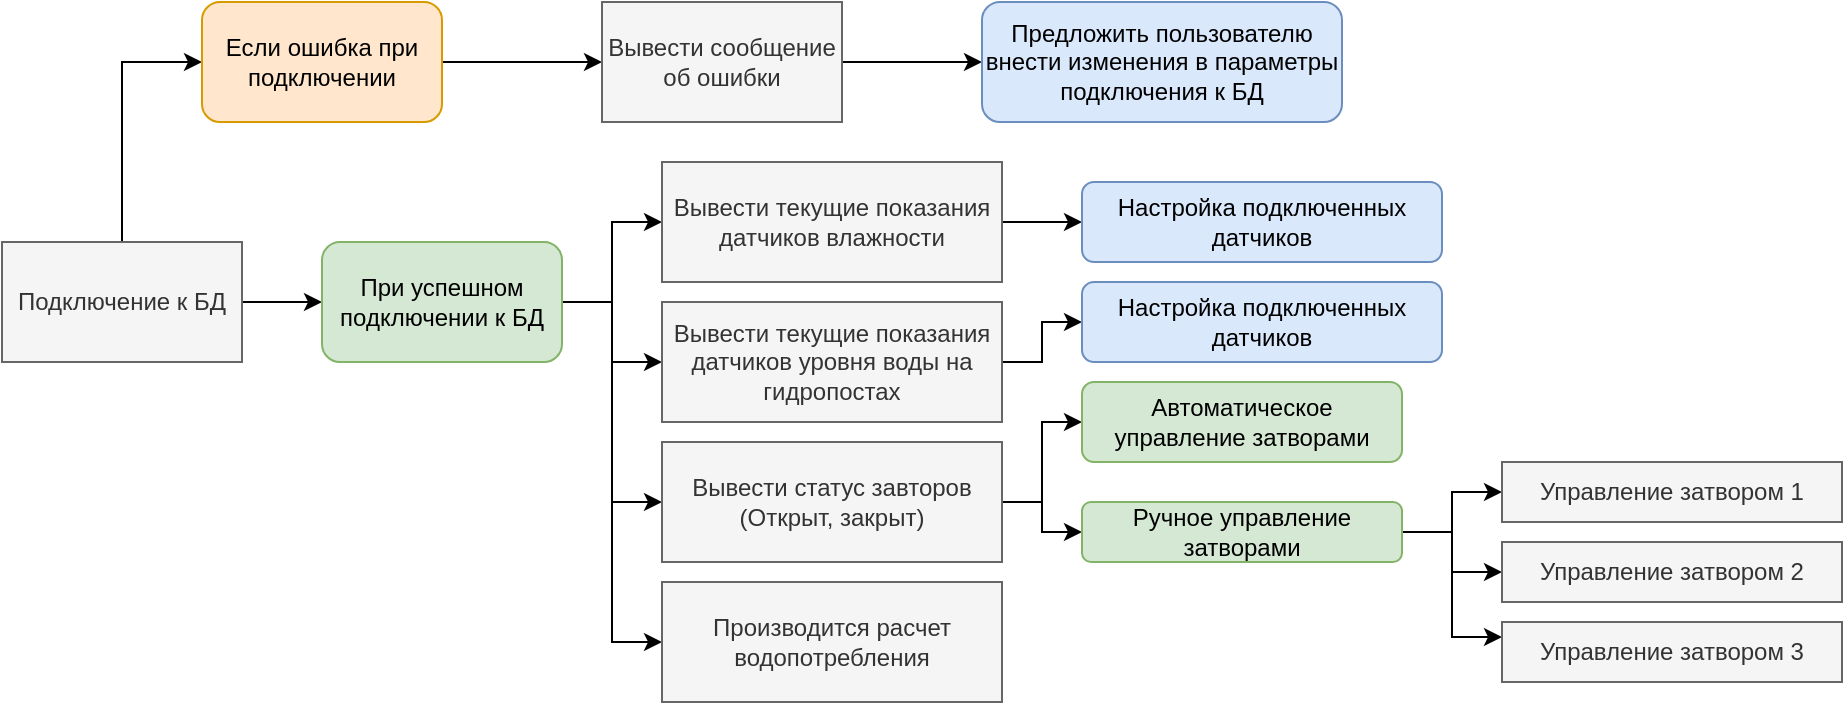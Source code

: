 <mxfile version="21.2.1" type="device">
  <diagram name="Страница 1" id="HZYVIcM374mo-EMTem6T">
    <mxGraphModel dx="823" dy="484" grid="1" gridSize="10" guides="1" tooltips="1" connect="1" arrows="1" fold="1" page="1" pageScale="1" pageWidth="2339" pageHeight="3300" math="0" shadow="0">
      <root>
        <mxCell id="0" />
        <mxCell id="1" parent="0" />
        <mxCell id="q8EaqAS9WOfPYYKV1qn3-4" style="edgeStyle=orthogonalEdgeStyle;rounded=0;orthogonalLoop=1;jettySize=auto;html=1;entryX=0;entryY=0.5;entryDx=0;entryDy=0;" edge="1" parent="1" source="q8EaqAS9WOfPYYKV1qn3-1" target="q8EaqAS9WOfPYYKV1qn3-3">
          <mxGeometry relative="1" as="geometry" />
        </mxCell>
        <mxCell id="q8EaqAS9WOfPYYKV1qn3-10" style="edgeStyle=orthogonalEdgeStyle;rounded=0;orthogonalLoop=1;jettySize=auto;html=1;exitX=1;exitY=0.5;exitDx=0;exitDy=0;" edge="1" parent="1" source="q8EaqAS9WOfPYYKV1qn3-1" target="q8EaqAS9WOfPYYKV1qn3-9">
          <mxGeometry relative="1" as="geometry" />
        </mxCell>
        <mxCell id="q8EaqAS9WOfPYYKV1qn3-1" value="Подключение к БД" style="rounded=0;whiteSpace=wrap;html=1;fillColor=#f5f5f5;fontColor=#333333;strokeColor=#666666;" vertex="1" parent="1">
          <mxGeometry x="110" y="260" width="120" height="60" as="geometry" />
        </mxCell>
        <mxCell id="q8EaqAS9WOfPYYKV1qn3-6" style="edgeStyle=orthogonalEdgeStyle;rounded=0;orthogonalLoop=1;jettySize=auto;html=1;exitX=1;exitY=0.5;exitDx=0;exitDy=0;entryX=0;entryY=0.5;entryDx=0;entryDy=0;" edge="1" parent="1" source="q8EaqAS9WOfPYYKV1qn3-3" target="q8EaqAS9WOfPYYKV1qn3-5">
          <mxGeometry relative="1" as="geometry" />
        </mxCell>
        <mxCell id="q8EaqAS9WOfPYYKV1qn3-3" value="Если ошибка при подключении" style="rounded=1;whiteSpace=wrap;html=1;fillColor=#ffe6cc;strokeColor=#d79b00;" vertex="1" parent="1">
          <mxGeometry x="210" y="140" width="120" height="60" as="geometry" />
        </mxCell>
        <mxCell id="q8EaqAS9WOfPYYKV1qn3-8" value="" style="edgeStyle=orthogonalEdgeStyle;rounded=0;orthogonalLoop=1;jettySize=auto;html=1;" edge="1" parent="1" source="q8EaqAS9WOfPYYKV1qn3-5" target="q8EaqAS9WOfPYYKV1qn3-7">
          <mxGeometry relative="1" as="geometry" />
        </mxCell>
        <mxCell id="q8EaqAS9WOfPYYKV1qn3-5" value="Вывести сообщение об ошибки" style="rounded=0;whiteSpace=wrap;html=1;fillColor=#f5f5f5;fontColor=#333333;strokeColor=#666666;" vertex="1" parent="1">
          <mxGeometry x="410" y="140" width="120" height="60" as="geometry" />
        </mxCell>
        <mxCell id="q8EaqAS9WOfPYYKV1qn3-7" value="Предложить пользователю внести изменения в параметры подключения к БД" style="rounded=1;whiteSpace=wrap;html=1;fillColor=#dae8fc;strokeColor=#6c8ebf;" vertex="1" parent="1">
          <mxGeometry x="600" y="140" width="180" height="60" as="geometry" />
        </mxCell>
        <mxCell id="q8EaqAS9WOfPYYKV1qn3-14" style="edgeStyle=orthogonalEdgeStyle;rounded=0;orthogonalLoop=1;jettySize=auto;html=1;exitX=1;exitY=0.5;exitDx=0;exitDy=0;entryX=0;entryY=0.5;entryDx=0;entryDy=0;" edge="1" parent="1" source="q8EaqAS9WOfPYYKV1qn3-9" target="q8EaqAS9WOfPYYKV1qn3-13">
          <mxGeometry relative="1" as="geometry" />
        </mxCell>
        <mxCell id="q8EaqAS9WOfPYYKV1qn3-16" style="edgeStyle=orthogonalEdgeStyle;rounded=0;orthogonalLoop=1;jettySize=auto;html=1;exitX=1;exitY=0.5;exitDx=0;exitDy=0;entryX=0;entryY=0.5;entryDx=0;entryDy=0;" edge="1" parent="1" source="q8EaqAS9WOfPYYKV1qn3-9" target="q8EaqAS9WOfPYYKV1qn3-15">
          <mxGeometry relative="1" as="geometry" />
        </mxCell>
        <mxCell id="q8EaqAS9WOfPYYKV1qn3-18" style="edgeStyle=orthogonalEdgeStyle;rounded=0;orthogonalLoop=1;jettySize=auto;html=1;exitX=1;exitY=0.5;exitDx=0;exitDy=0;entryX=0;entryY=0.5;entryDx=0;entryDy=0;" edge="1" parent="1" source="q8EaqAS9WOfPYYKV1qn3-9" target="q8EaqAS9WOfPYYKV1qn3-17">
          <mxGeometry relative="1" as="geometry" />
        </mxCell>
        <mxCell id="q8EaqAS9WOfPYYKV1qn3-20" style="edgeStyle=orthogonalEdgeStyle;rounded=0;orthogonalLoop=1;jettySize=auto;html=1;exitX=1;exitY=0.5;exitDx=0;exitDy=0;entryX=0;entryY=0.5;entryDx=0;entryDy=0;" edge="1" parent="1" source="q8EaqAS9WOfPYYKV1qn3-9" target="q8EaqAS9WOfPYYKV1qn3-19">
          <mxGeometry relative="1" as="geometry" />
        </mxCell>
        <mxCell id="q8EaqAS9WOfPYYKV1qn3-9" value="При успешном подключении к БД" style="rounded=1;whiteSpace=wrap;html=1;fillColor=#d5e8d4;strokeColor=#82b366;" vertex="1" parent="1">
          <mxGeometry x="270" y="260" width="120" height="60" as="geometry" />
        </mxCell>
        <mxCell id="q8EaqAS9WOfPYYKV1qn3-36" style="edgeStyle=orthogonalEdgeStyle;rounded=0;orthogonalLoop=1;jettySize=auto;html=1;" edge="1" parent="1" source="q8EaqAS9WOfPYYKV1qn3-13" target="q8EaqAS9WOfPYYKV1qn3-33">
          <mxGeometry relative="1" as="geometry" />
        </mxCell>
        <mxCell id="q8EaqAS9WOfPYYKV1qn3-13" value="Вывести текущие показания датчиков влажности" style="rounded=0;whiteSpace=wrap;html=1;fillColor=#f5f5f5;strokeColor=#666666;fontColor=#333333;" vertex="1" parent="1">
          <mxGeometry x="440" y="220" width="170" height="60" as="geometry" />
        </mxCell>
        <mxCell id="q8EaqAS9WOfPYYKV1qn3-35" style="edgeStyle=orthogonalEdgeStyle;rounded=0;orthogonalLoop=1;jettySize=auto;html=1;exitX=1;exitY=0.5;exitDx=0;exitDy=0;entryX=0;entryY=0.5;entryDx=0;entryDy=0;" edge="1" parent="1" source="q8EaqAS9WOfPYYKV1qn3-15" target="q8EaqAS9WOfPYYKV1qn3-34">
          <mxGeometry relative="1" as="geometry" />
        </mxCell>
        <mxCell id="q8EaqAS9WOfPYYKV1qn3-15" value="Вывести текущие показания датчиков уровня воды на гидропостах" style="rounded=0;whiteSpace=wrap;html=1;fillColor=#f5f5f5;strokeColor=#666666;fontColor=#333333;" vertex="1" parent="1">
          <mxGeometry x="440" y="290" width="170" height="60" as="geometry" />
        </mxCell>
        <mxCell id="q8EaqAS9WOfPYYKV1qn3-23" style="edgeStyle=orthogonalEdgeStyle;rounded=0;orthogonalLoop=1;jettySize=auto;html=1;exitX=1;exitY=0.5;exitDx=0;exitDy=0;entryX=0;entryY=0.5;entryDx=0;entryDy=0;" edge="1" parent="1" source="q8EaqAS9WOfPYYKV1qn3-17" target="q8EaqAS9WOfPYYKV1qn3-22">
          <mxGeometry relative="1" as="geometry" />
        </mxCell>
        <mxCell id="q8EaqAS9WOfPYYKV1qn3-25" style="edgeStyle=orthogonalEdgeStyle;rounded=0;orthogonalLoop=1;jettySize=auto;html=1;exitX=1;exitY=0.5;exitDx=0;exitDy=0;" edge="1" parent="1" source="q8EaqAS9WOfPYYKV1qn3-17" target="q8EaqAS9WOfPYYKV1qn3-24">
          <mxGeometry relative="1" as="geometry" />
        </mxCell>
        <mxCell id="q8EaqAS9WOfPYYKV1qn3-17" value="Вывести статус завторов (Открыт, закрыт)" style="rounded=0;whiteSpace=wrap;html=1;fillColor=#f5f5f5;strokeColor=#666666;fontColor=#333333;" vertex="1" parent="1">
          <mxGeometry x="440" y="360" width="170" height="60" as="geometry" />
        </mxCell>
        <mxCell id="q8EaqAS9WOfPYYKV1qn3-19" value="Производится расчет водопотребления" style="rounded=0;whiteSpace=wrap;html=1;fillColor=#f5f5f5;strokeColor=#666666;fontColor=#333333;" vertex="1" parent="1">
          <mxGeometry x="440" y="430" width="170" height="60" as="geometry" />
        </mxCell>
        <mxCell id="q8EaqAS9WOfPYYKV1qn3-22" value="Автоматическое управление затворами" style="rounded=1;whiteSpace=wrap;html=1;fillColor=#d5e8d4;strokeColor=#82b366;" vertex="1" parent="1">
          <mxGeometry x="650" y="330" width="160" height="40" as="geometry" />
        </mxCell>
        <mxCell id="q8EaqAS9WOfPYYKV1qn3-28" style="edgeStyle=orthogonalEdgeStyle;rounded=0;orthogonalLoop=1;jettySize=auto;html=1;" edge="1" parent="1" source="q8EaqAS9WOfPYYKV1qn3-24" target="q8EaqAS9WOfPYYKV1qn3-27">
          <mxGeometry relative="1" as="geometry" />
        </mxCell>
        <mxCell id="q8EaqAS9WOfPYYKV1qn3-31" style="edgeStyle=orthogonalEdgeStyle;rounded=0;orthogonalLoop=1;jettySize=auto;html=1;" edge="1" parent="1" source="q8EaqAS9WOfPYYKV1qn3-24" target="q8EaqAS9WOfPYYKV1qn3-29">
          <mxGeometry relative="1" as="geometry" />
        </mxCell>
        <mxCell id="q8EaqAS9WOfPYYKV1qn3-32" style="edgeStyle=orthogonalEdgeStyle;rounded=0;orthogonalLoop=1;jettySize=auto;html=1;entryX=0;entryY=0.25;entryDx=0;entryDy=0;" edge="1" parent="1" source="q8EaqAS9WOfPYYKV1qn3-24" target="q8EaqAS9WOfPYYKV1qn3-30">
          <mxGeometry relative="1" as="geometry" />
        </mxCell>
        <mxCell id="q8EaqAS9WOfPYYKV1qn3-24" value="Ручное управление затворами" style="rounded=1;whiteSpace=wrap;html=1;fillColor=#d5e8d4;strokeColor=#82b366;" vertex="1" parent="1">
          <mxGeometry x="650" y="390" width="160" height="30" as="geometry" />
        </mxCell>
        <mxCell id="q8EaqAS9WOfPYYKV1qn3-27" value="Управление затвором 1" style="rounded=0;whiteSpace=wrap;html=1;fillColor=#f5f5f5;strokeColor=#666666;fontColor=#333333;" vertex="1" parent="1">
          <mxGeometry x="860" y="370" width="170" height="30" as="geometry" />
        </mxCell>
        <mxCell id="q8EaqAS9WOfPYYKV1qn3-29" value="Управление затвором 2" style="rounded=0;whiteSpace=wrap;html=1;fillColor=#f5f5f5;strokeColor=#666666;fontColor=#333333;" vertex="1" parent="1">
          <mxGeometry x="860" y="410" width="170" height="30" as="geometry" />
        </mxCell>
        <mxCell id="q8EaqAS9WOfPYYKV1qn3-30" value="Управление затвором 3" style="rounded=0;whiteSpace=wrap;html=1;fillColor=#f5f5f5;strokeColor=#666666;fontColor=#333333;" vertex="1" parent="1">
          <mxGeometry x="860" y="450" width="170" height="30" as="geometry" />
        </mxCell>
        <mxCell id="q8EaqAS9WOfPYYKV1qn3-33" value="Настройка подключенных датчиков" style="rounded=1;whiteSpace=wrap;html=1;fillColor=#dae8fc;strokeColor=#6c8ebf;" vertex="1" parent="1">
          <mxGeometry x="650" y="230" width="180" height="40" as="geometry" />
        </mxCell>
        <mxCell id="q8EaqAS9WOfPYYKV1qn3-34" value="Настройка подключенных датчиков" style="rounded=1;whiteSpace=wrap;html=1;fillColor=#dae8fc;strokeColor=#6c8ebf;" vertex="1" parent="1">
          <mxGeometry x="650" y="280" width="180" height="40" as="geometry" />
        </mxCell>
      </root>
    </mxGraphModel>
  </diagram>
</mxfile>
